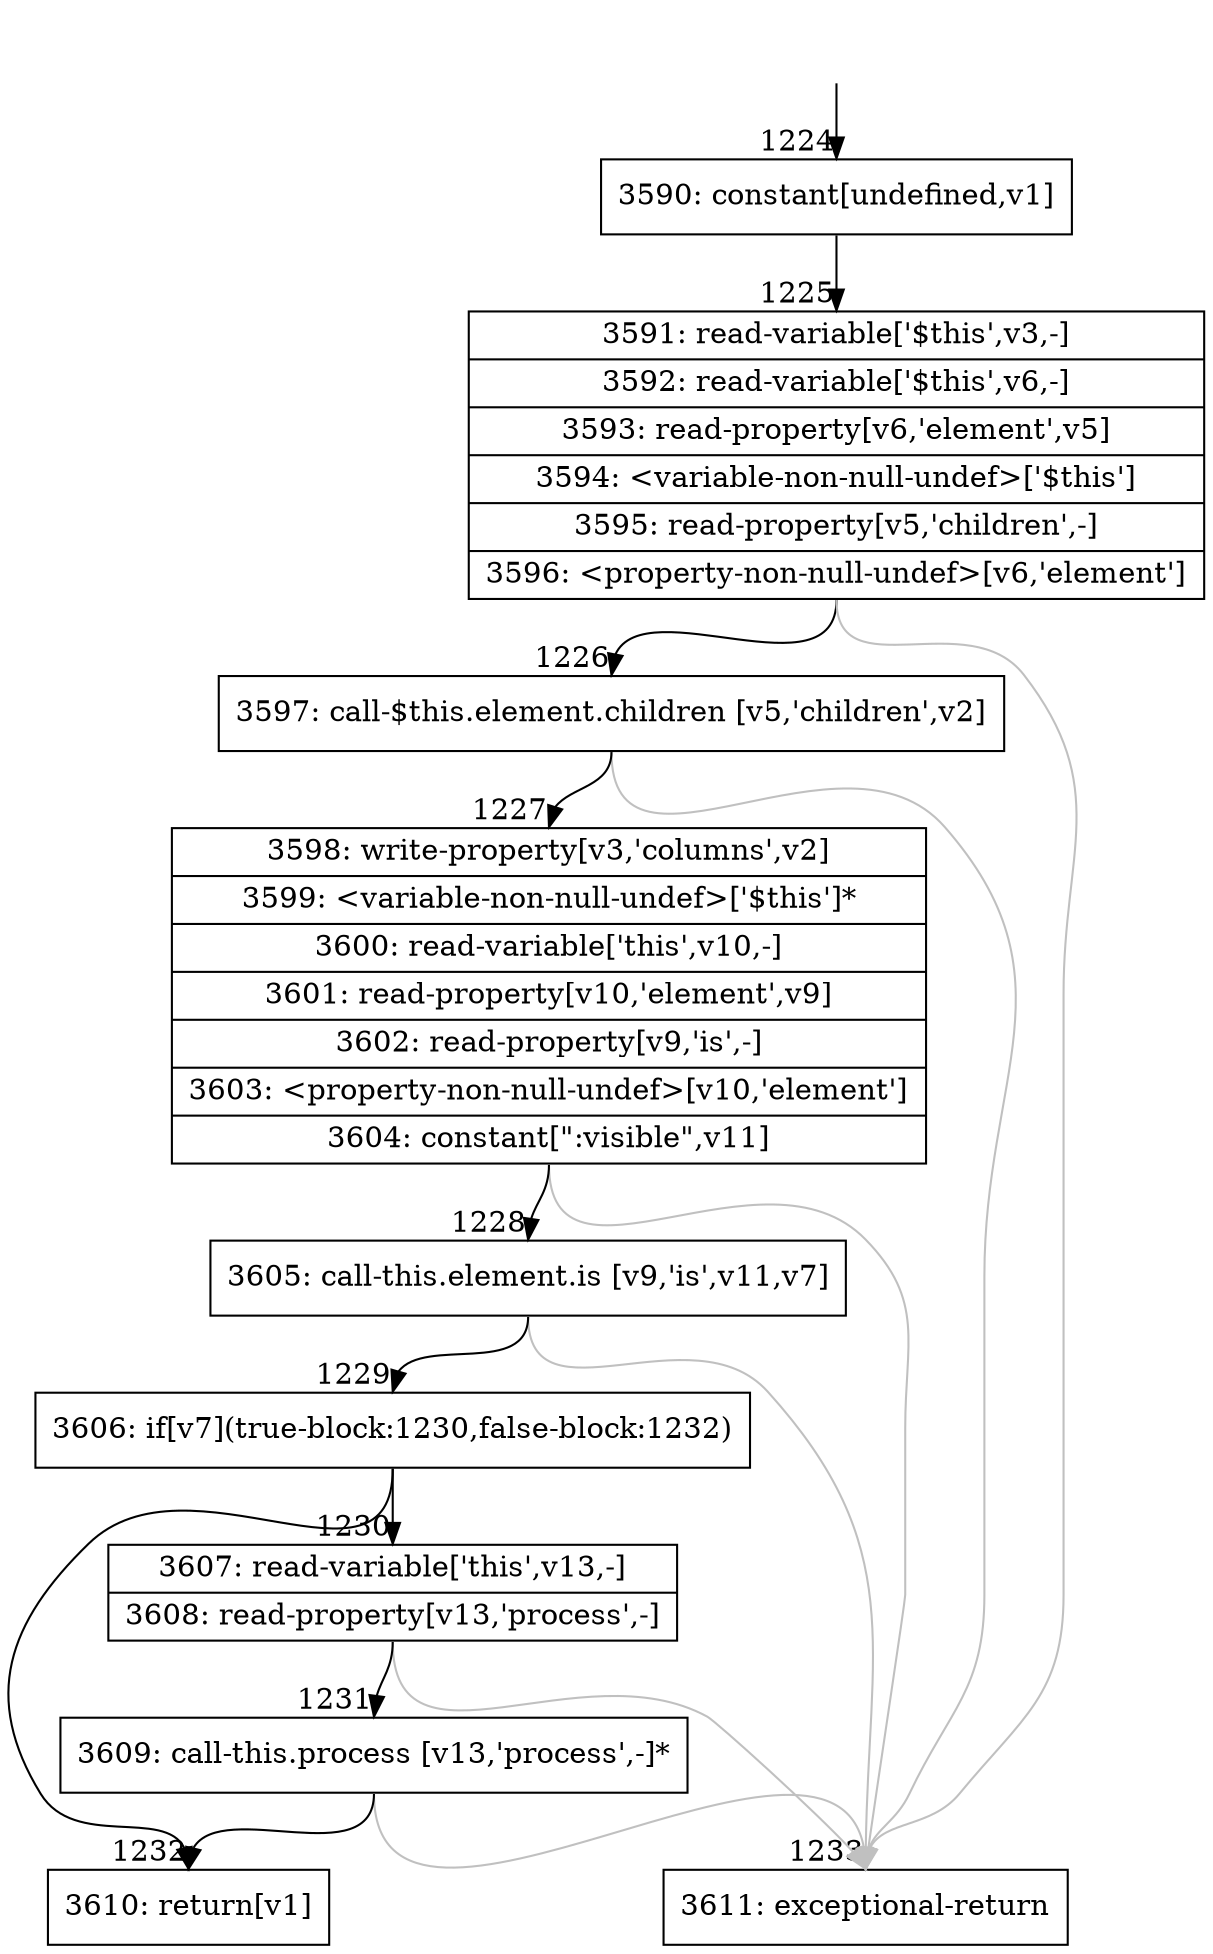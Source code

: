 digraph {
rankdir="TD"
BB_entry99[shape=none,label=""];
BB_entry99 -> BB1224 [tailport=s, headport=n, headlabel="    1224"]
BB1224 [shape=record label="{3590: constant[undefined,v1]}" ] 
BB1224 -> BB1225 [tailport=s, headport=n, headlabel="      1225"]
BB1225 [shape=record label="{3591: read-variable['$this',v3,-]|3592: read-variable['$this',v6,-]|3593: read-property[v6,'element',v5]|3594: \<variable-non-null-undef\>['$this']|3595: read-property[v5,'children',-]|3596: \<property-non-null-undef\>[v6,'element']}" ] 
BB1225 -> BB1226 [tailport=s, headport=n, headlabel="      1226"]
BB1225 -> BB1233 [tailport=s, headport=n, color=gray, headlabel="      1233"]
BB1226 [shape=record label="{3597: call-$this.element.children [v5,'children',v2]}" ] 
BB1226 -> BB1227 [tailport=s, headport=n, headlabel="      1227"]
BB1226 -> BB1233 [tailport=s, headport=n, color=gray]
BB1227 [shape=record label="{3598: write-property[v3,'columns',v2]|3599: \<variable-non-null-undef\>['$this']*|3600: read-variable['this',v10,-]|3601: read-property[v10,'element',v9]|3602: read-property[v9,'is',-]|3603: \<property-non-null-undef\>[v10,'element']|3604: constant[\":visible\",v11]}" ] 
BB1227 -> BB1228 [tailport=s, headport=n, headlabel="      1228"]
BB1227 -> BB1233 [tailport=s, headport=n, color=gray]
BB1228 [shape=record label="{3605: call-this.element.is [v9,'is',v11,v7]}" ] 
BB1228 -> BB1229 [tailport=s, headport=n, headlabel="      1229"]
BB1228 -> BB1233 [tailport=s, headport=n, color=gray]
BB1229 [shape=record label="{3606: if[v7](true-block:1230,false-block:1232)}" ] 
BB1229 -> BB1230 [tailport=s, headport=n, headlabel="      1230"]
BB1229 -> BB1232 [tailport=s, headport=n, headlabel="      1232"]
BB1230 [shape=record label="{3607: read-variable['this',v13,-]|3608: read-property[v13,'process',-]}" ] 
BB1230 -> BB1231 [tailport=s, headport=n, headlabel="      1231"]
BB1230 -> BB1233 [tailport=s, headport=n, color=gray]
BB1231 [shape=record label="{3609: call-this.process [v13,'process',-]*}" ] 
BB1231 -> BB1232 [tailport=s, headport=n]
BB1231 -> BB1233 [tailport=s, headport=n, color=gray]
BB1232 [shape=record label="{3610: return[v1]}" ] 
BB1233 [shape=record label="{3611: exceptional-return}" ] 
//#$~ 949
}
